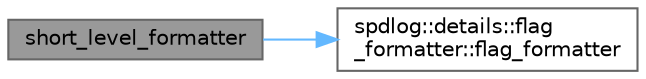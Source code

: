 digraph "short_level_formatter"
{
 // LATEX_PDF_SIZE
  bgcolor="transparent";
  edge [fontname=Helvetica,fontsize=10,labelfontname=Helvetica,labelfontsize=10];
  node [fontname=Helvetica,fontsize=10,shape=box,height=0.2,width=0.4];
  rankdir="LR";
  Node1 [id="Node000001",label="short_level_formatter",height=0.2,width=0.4,color="gray40", fillcolor="grey60", style="filled", fontcolor="black",tooltip=" "];
  Node1 -> Node2 [id="edge1_Node000001_Node000002",color="steelblue1",style="solid",tooltip=" "];
  Node2 [id="Node000002",label="spdlog::details::flag\l_formatter::flag_formatter",height=0.2,width=0.4,color="grey40", fillcolor="white", style="filled",URL="$classspdlog_1_1details_1_1flag__formatter.html#a3d505996aeb84932630de8de9608ce83",tooltip=" "];
}
